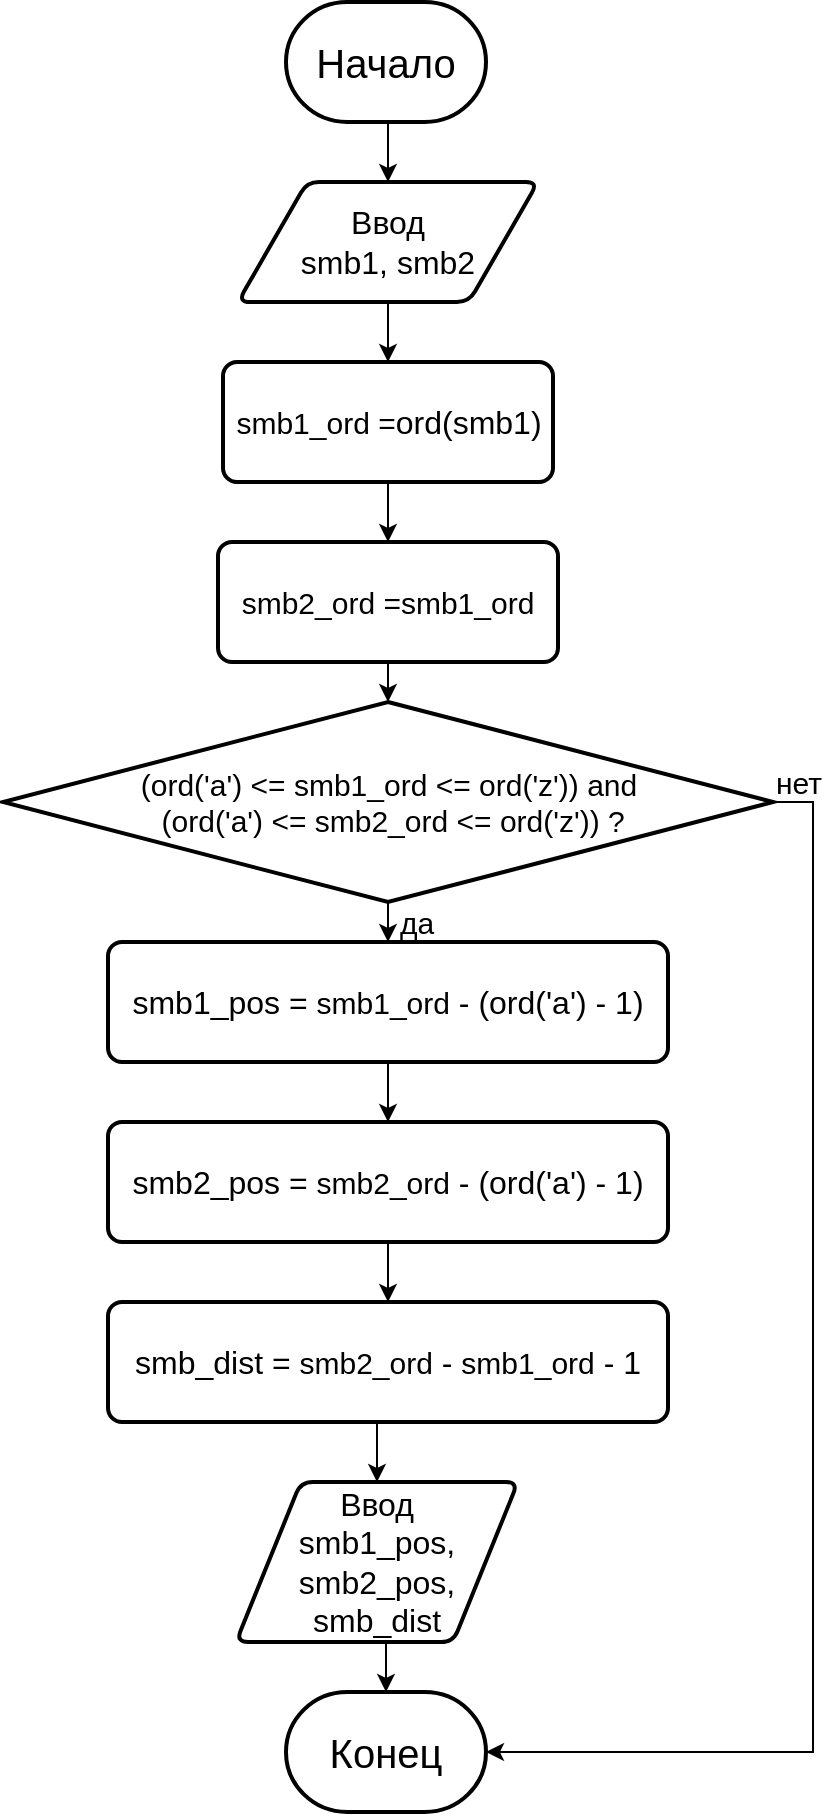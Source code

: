<mxfile version="17.1.3" type="device"><diagram id="C5RBs43oDa-KdzZeNtuy" name="Page-1"><mxGraphModel dx="1422" dy="681" grid="1" gridSize="10" guides="1" tooltips="1" connect="1" arrows="1" fold="1" page="1" pageScale="1" pageWidth="827" pageHeight="1169" math="0" shadow="0"><root><mxCell id="WIyWlLk6GJQsqaUBKTNV-0"/><mxCell id="WIyWlLk6GJQsqaUBKTNV-1" parent="WIyWlLk6GJQsqaUBKTNV-0"/><mxCell id="MB86e99u-dPAISxZjSs1-8" style="edgeStyle=orthogonalEdgeStyle;rounded=0;orthogonalLoop=1;jettySize=auto;html=1;exitX=0.5;exitY=1;exitDx=0;exitDy=0;exitPerimeter=0;entryX=0.5;entryY=0;entryDx=0;entryDy=0;fontSize=16;" parent="WIyWlLk6GJQsqaUBKTNV-1" source="5FSRWbrrC5H5Z-ie-0Nd-0" target="MB86e99u-dPAISxZjSs1-0" edge="1"><mxGeometry relative="1" as="geometry"/></mxCell><mxCell id="5FSRWbrrC5H5Z-ie-0Nd-0" value="&lt;font style=&quot;font-size: 20px&quot;&gt;Начало&lt;/font&gt;" style="strokeWidth=2;html=1;shape=mxgraph.flowchart.terminator;whiteSpace=wrap;" parent="WIyWlLk6GJQsqaUBKTNV-1" vertex="1"><mxGeometry x="364" y="10" width="100" height="60" as="geometry"/></mxCell><mxCell id="5FSRWbrrC5H5Z-ie-0Nd-1" value="Конец" style="strokeWidth=2;html=1;shape=mxgraph.flowchart.terminator;whiteSpace=wrap;fontSize=20;" parent="WIyWlLk6GJQsqaUBKTNV-1" vertex="1"><mxGeometry x="364" y="855" width="100" height="60" as="geometry"/></mxCell><mxCell id="zfesnCUncMybMRrllhTn-2" style="edgeStyle=orthogonalEdgeStyle;rounded=0;orthogonalLoop=1;jettySize=auto;html=1;exitX=0.5;exitY=1;exitDx=0;exitDy=0;entryX=0.5;entryY=0;entryDx=0;entryDy=0;fontSize=15;" edge="1" parent="WIyWlLk6GJQsqaUBKTNV-1" source="MB86e99u-dPAISxZjSs1-0" target="zfesnCUncMybMRrllhTn-0"><mxGeometry relative="1" as="geometry"/></mxCell><mxCell id="MB86e99u-dPAISxZjSs1-0" value="Ввод&lt;br&gt;smb1, smb2" style="shape=parallelogram;html=1;strokeWidth=2;perimeter=parallelogramPerimeter;whiteSpace=wrap;rounded=1;arcSize=12;size=0.23;fontSize=16;" parent="WIyWlLk6GJQsqaUBKTNV-1" vertex="1"><mxGeometry x="340" y="100" width="150" height="60" as="geometry"/></mxCell><mxCell id="MB86e99u-dPAISxZjSs1-10" style="edgeStyle=orthogonalEdgeStyle;rounded=0;orthogonalLoop=1;jettySize=auto;html=1;exitX=0.5;exitY=1;exitDx=0;exitDy=0;entryX=0.5;entryY=0;entryDx=0;entryDy=0;fontSize=16;" parent="WIyWlLk6GJQsqaUBKTNV-1" source="MB86e99u-dPAISxZjSs1-2" target="MB86e99u-dPAISxZjSs1-5" edge="1"><mxGeometry relative="1" as="geometry"/></mxCell><mxCell id="MB86e99u-dPAISxZjSs1-2" value="smb1_pos =&amp;nbsp;&lt;span style=&quot;font-size: 15px&quot;&gt;smb1_ord&lt;/span&gt;&amp;nbsp;- (ord('a') - 1)" style="rounded=1;whiteSpace=wrap;html=1;absoluteArcSize=1;arcSize=14;strokeWidth=2;fontSize=16;" parent="WIyWlLk6GJQsqaUBKTNV-1" vertex="1"><mxGeometry x="275" y="480" width="280" height="60" as="geometry"/></mxCell><mxCell id="MB86e99u-dPAISxZjSs1-12" style="edgeStyle=orthogonalEdgeStyle;rounded=0;orthogonalLoop=1;jettySize=auto;html=1;exitX=0.5;exitY=1;exitDx=0;exitDy=0;entryX=0.5;entryY=0;entryDx=0;entryDy=0;fontSize=16;" parent="WIyWlLk6GJQsqaUBKTNV-1" source="MB86e99u-dPAISxZjSs1-4" target="MB86e99u-dPAISxZjSs1-6" edge="1"><mxGeometry relative="1" as="geometry"/></mxCell><mxCell id="MB86e99u-dPAISxZjSs1-4" value="smb_dist =&amp;nbsp;&lt;span style=&quot;font-size: 15px&quot;&gt;smb2_ord&lt;/span&gt;&amp;nbsp;-&amp;nbsp;&lt;span style=&quot;font-size: 15px&quot;&gt;smb1_ord&lt;/span&gt;&amp;nbsp;- 1" style="rounded=1;whiteSpace=wrap;html=1;absoluteArcSize=1;arcSize=14;strokeWidth=2;fontSize=16;" parent="WIyWlLk6GJQsqaUBKTNV-1" vertex="1"><mxGeometry x="275" y="660" width="280" height="60" as="geometry"/></mxCell><mxCell id="MB86e99u-dPAISxZjSs1-11" style="edgeStyle=orthogonalEdgeStyle;rounded=0;orthogonalLoop=1;jettySize=auto;html=1;exitX=0.5;exitY=1;exitDx=0;exitDy=0;entryX=0.5;entryY=0;entryDx=0;entryDy=0;fontSize=16;" parent="WIyWlLk6GJQsqaUBKTNV-1" source="MB86e99u-dPAISxZjSs1-5" target="MB86e99u-dPAISxZjSs1-4" edge="1"><mxGeometry relative="1" as="geometry"/></mxCell><mxCell id="MB86e99u-dPAISxZjSs1-5" value="smb2_pos =&amp;nbsp;&lt;span style=&quot;font-size: 15px&quot;&gt;smb2_ord&lt;/span&gt;&amp;nbsp;- (ord('a') - 1)" style="rounded=1;whiteSpace=wrap;html=1;absoluteArcSize=1;arcSize=14;strokeWidth=2;fontSize=16;" parent="WIyWlLk6GJQsqaUBKTNV-1" vertex="1"><mxGeometry x="275" y="570" width="280" height="60" as="geometry"/></mxCell><mxCell id="MB86e99u-dPAISxZjSs1-13" style="edgeStyle=orthogonalEdgeStyle;rounded=0;orthogonalLoop=1;jettySize=auto;html=1;exitX=0.5;exitY=1;exitDx=0;exitDy=0;entryX=0.5;entryY=0;entryDx=0;entryDy=0;entryPerimeter=0;fontSize=16;" parent="WIyWlLk6GJQsqaUBKTNV-1" source="MB86e99u-dPAISxZjSs1-6" target="5FSRWbrrC5H5Z-ie-0Nd-1" edge="1"><mxGeometry relative="1" as="geometry"/></mxCell><mxCell id="MB86e99u-dPAISxZjSs1-6" value="Ввод&lt;br&gt;smb1_pos, smb2_pos, smb_dist" style="shape=parallelogram;html=1;strokeWidth=2;perimeter=parallelogramPerimeter;whiteSpace=wrap;rounded=1;arcSize=12;size=0.23;fontSize=16;" parent="WIyWlLk6GJQsqaUBKTNV-1" vertex="1"><mxGeometry x="339" y="750" width="141" height="80" as="geometry"/></mxCell><mxCell id="zfesnCUncMybMRrllhTn-3" style="edgeStyle=orthogonalEdgeStyle;rounded=0;orthogonalLoop=1;jettySize=auto;html=1;exitX=0.5;exitY=1;exitDx=0;exitDy=0;entryX=0.5;entryY=0;entryDx=0;entryDy=0;fontSize=15;" edge="1" parent="WIyWlLk6GJQsqaUBKTNV-1" source="zfesnCUncMybMRrllhTn-0" target="zfesnCUncMybMRrllhTn-1"><mxGeometry relative="1" as="geometry"/></mxCell><mxCell id="zfesnCUncMybMRrllhTn-0" value="smb1_ord =&lt;span style=&quot;font-size: 16px&quot;&gt;ord(smb1)&lt;/span&gt;" style="rounded=1;whiteSpace=wrap;html=1;absoluteArcSize=1;arcSize=14;strokeWidth=2;fontSize=15;" vertex="1" parent="WIyWlLk6GJQsqaUBKTNV-1"><mxGeometry x="332.5" y="190" width="165" height="60" as="geometry"/></mxCell><mxCell id="zfesnCUncMybMRrllhTn-5" style="edgeStyle=orthogonalEdgeStyle;rounded=0;orthogonalLoop=1;jettySize=auto;html=1;exitX=0.5;exitY=1;exitDx=0;exitDy=0;entryX=0.5;entryY=0;entryDx=0;entryDy=0;entryPerimeter=0;fontSize=15;" edge="1" parent="WIyWlLk6GJQsqaUBKTNV-1" source="zfesnCUncMybMRrllhTn-1" target="zfesnCUncMybMRrllhTn-4"><mxGeometry relative="1" as="geometry"/></mxCell><mxCell id="zfesnCUncMybMRrllhTn-1" value="smb2_ord =smb1_ord" style="rounded=1;whiteSpace=wrap;html=1;absoluteArcSize=1;arcSize=14;strokeWidth=2;fontSize=15;" vertex="1" parent="WIyWlLk6GJQsqaUBKTNV-1"><mxGeometry x="330" y="280" width="170" height="60" as="geometry"/></mxCell><mxCell id="zfesnCUncMybMRrllhTn-6" style="edgeStyle=orthogonalEdgeStyle;rounded=0;orthogonalLoop=1;jettySize=auto;html=1;exitX=0.5;exitY=1;exitDx=0;exitDy=0;exitPerimeter=0;entryX=0.5;entryY=0;entryDx=0;entryDy=0;fontSize=15;" edge="1" parent="WIyWlLk6GJQsqaUBKTNV-1" source="zfesnCUncMybMRrllhTn-4" target="MB86e99u-dPAISxZjSs1-2"><mxGeometry relative="1" as="geometry"/></mxCell><mxCell id="zfesnCUncMybMRrllhTn-7" style="edgeStyle=orthogonalEdgeStyle;rounded=0;orthogonalLoop=1;jettySize=auto;html=1;exitX=1;exitY=0.5;exitDx=0;exitDy=0;exitPerimeter=0;entryX=1;entryY=0.5;entryDx=0;entryDy=0;entryPerimeter=0;fontSize=15;" edge="1" parent="WIyWlLk6GJQsqaUBKTNV-1" source="zfesnCUncMybMRrllhTn-4" target="5FSRWbrrC5H5Z-ie-0Nd-1"><mxGeometry relative="1" as="geometry"/></mxCell><mxCell id="zfesnCUncMybMRrllhTn-4" value="(ord('a') &amp;lt;= smb1_ord &amp;lt;= ord('z')) and&lt;br&gt;&amp;nbsp;(ord('a') &amp;lt;= smb2_ord &amp;lt;= ord('z')) ?" style="strokeWidth=2;html=1;shape=mxgraph.flowchart.decision;whiteSpace=wrap;fontSize=15;" vertex="1" parent="WIyWlLk6GJQsqaUBKTNV-1"><mxGeometry x="222.5" y="360" width="385" height="100" as="geometry"/></mxCell><mxCell id="zfesnCUncMybMRrllhTn-8" value="да" style="text;html=1;align=center;verticalAlign=middle;resizable=0;points=[];autosize=1;strokeColor=none;fillColor=none;fontSize=15;" vertex="1" parent="WIyWlLk6GJQsqaUBKTNV-1"><mxGeometry x="414" y="460" width="30" height="20" as="geometry"/></mxCell><mxCell id="zfesnCUncMybMRrllhTn-9" value="нет" style="text;html=1;align=center;verticalAlign=middle;resizable=0;points=[];autosize=1;strokeColor=none;fillColor=none;fontSize=15;" vertex="1" parent="WIyWlLk6GJQsqaUBKTNV-1"><mxGeometry x="600" y="390" width="40" height="20" as="geometry"/></mxCell></root></mxGraphModel></diagram></mxfile>